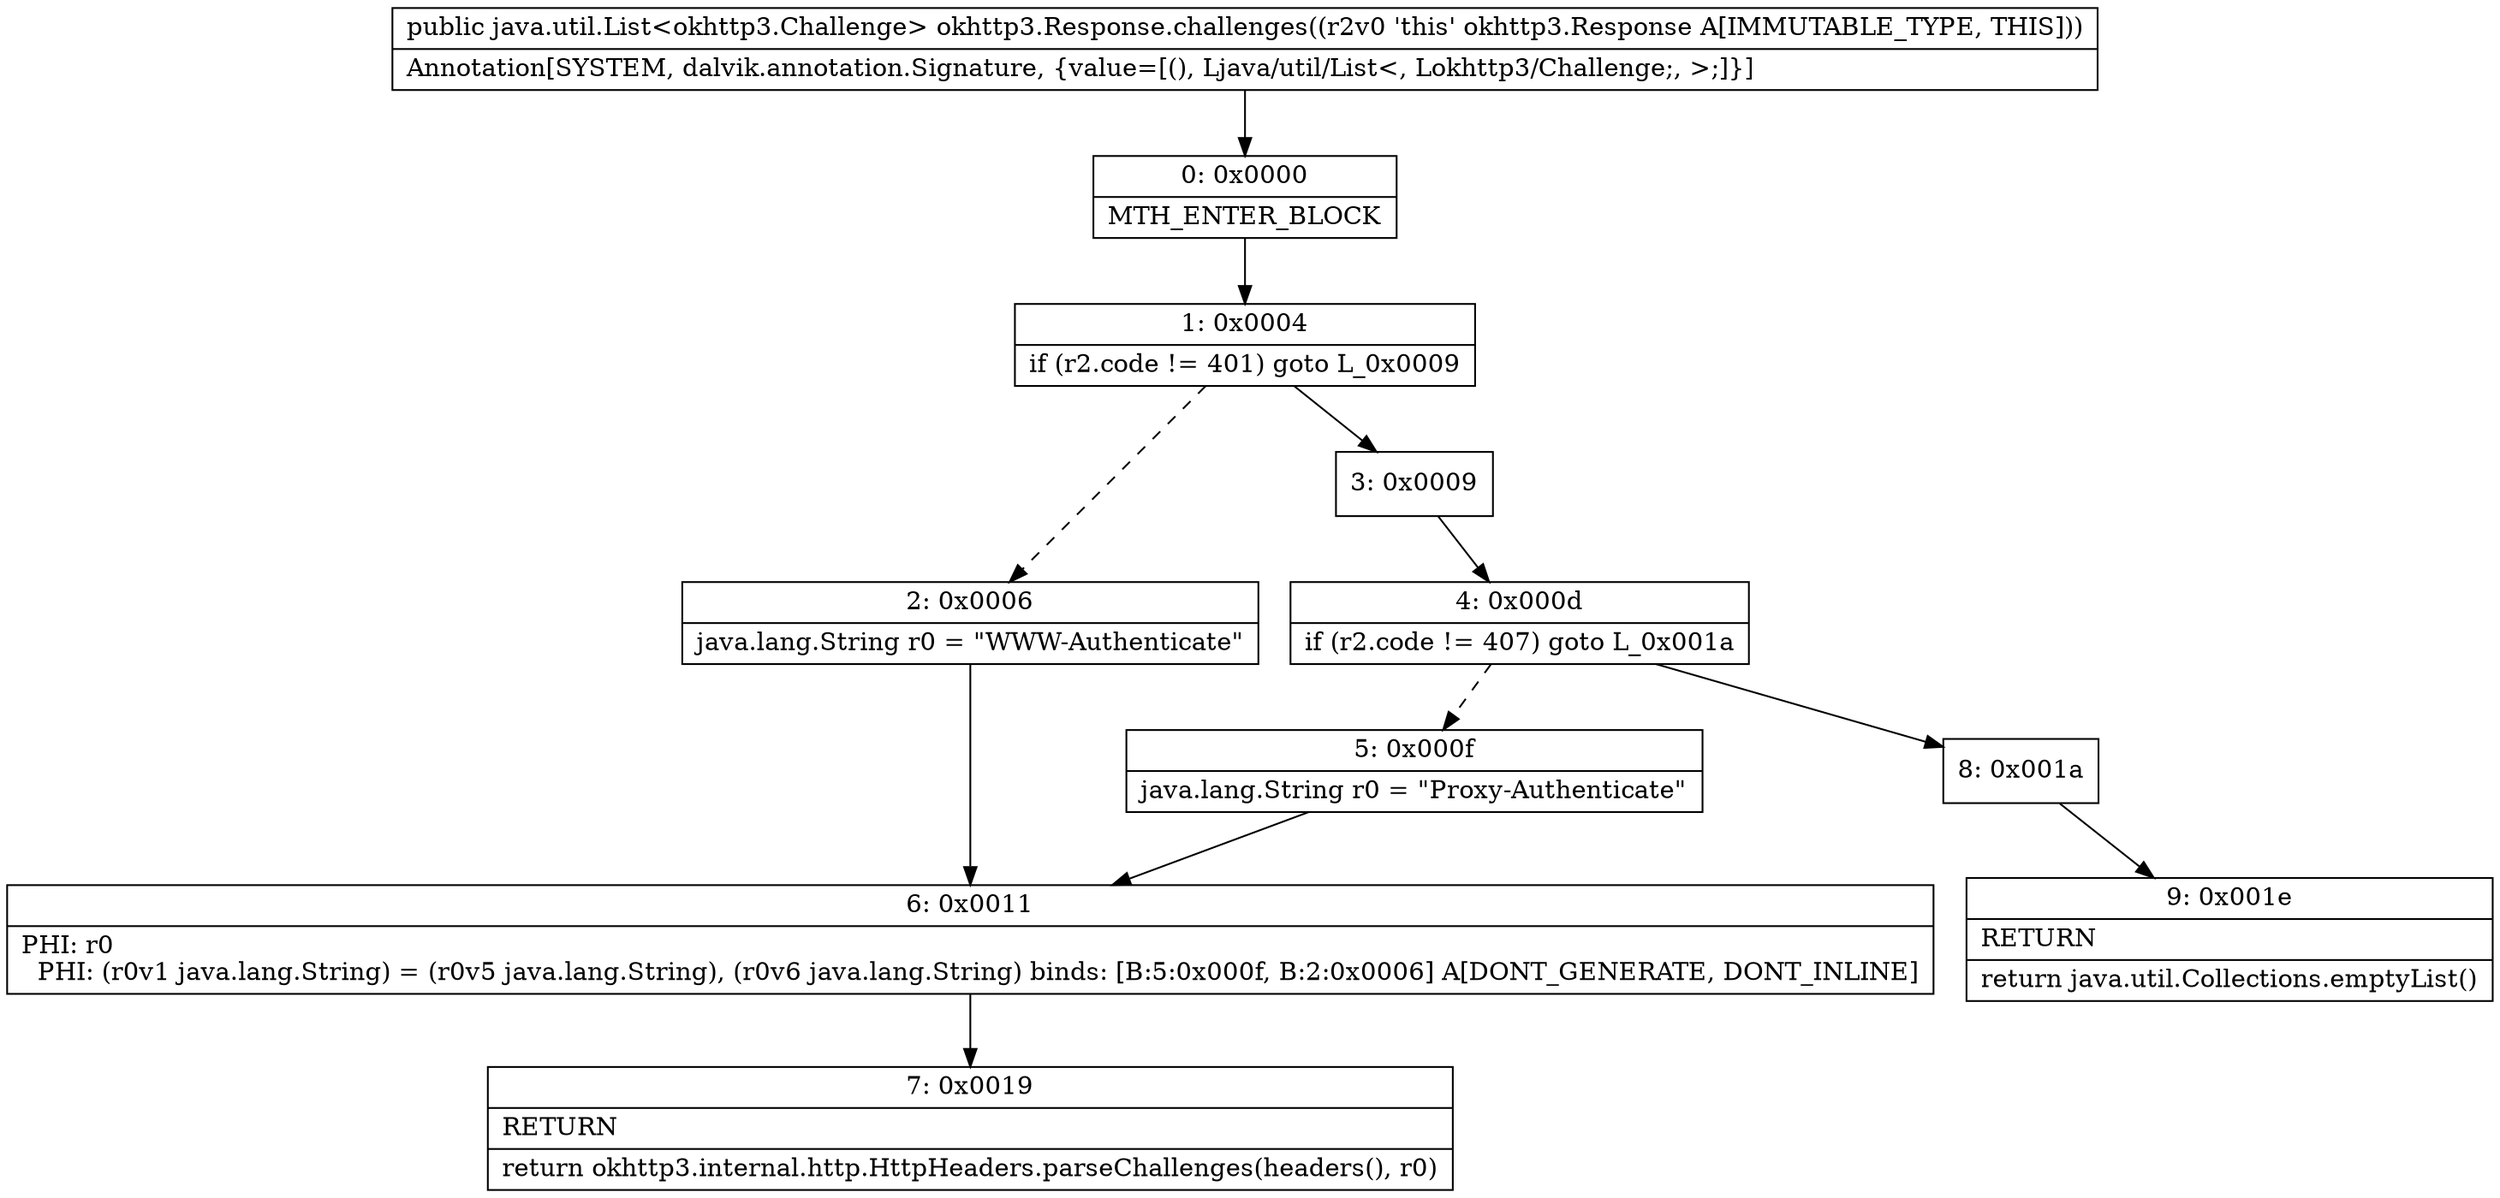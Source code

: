 digraph "CFG forokhttp3.Response.challenges()Ljava\/util\/List;" {
Node_0 [shape=record,label="{0\:\ 0x0000|MTH_ENTER_BLOCK\l}"];
Node_1 [shape=record,label="{1\:\ 0x0004|if (r2.code != 401) goto L_0x0009\l}"];
Node_2 [shape=record,label="{2\:\ 0x0006|java.lang.String r0 = \"WWW\-Authenticate\"\l}"];
Node_3 [shape=record,label="{3\:\ 0x0009}"];
Node_4 [shape=record,label="{4\:\ 0x000d|if (r2.code != 407) goto L_0x001a\l}"];
Node_5 [shape=record,label="{5\:\ 0x000f|java.lang.String r0 = \"Proxy\-Authenticate\"\l}"];
Node_6 [shape=record,label="{6\:\ 0x0011|PHI: r0 \l  PHI: (r0v1 java.lang.String) = (r0v5 java.lang.String), (r0v6 java.lang.String) binds: [B:5:0x000f, B:2:0x0006] A[DONT_GENERATE, DONT_INLINE]\l}"];
Node_7 [shape=record,label="{7\:\ 0x0019|RETURN\l|return okhttp3.internal.http.HttpHeaders.parseChallenges(headers(), r0)\l}"];
Node_8 [shape=record,label="{8\:\ 0x001a}"];
Node_9 [shape=record,label="{9\:\ 0x001e|RETURN\l|return java.util.Collections.emptyList()\l}"];
MethodNode[shape=record,label="{public java.util.List\<okhttp3.Challenge\> okhttp3.Response.challenges((r2v0 'this' okhttp3.Response A[IMMUTABLE_TYPE, THIS]))  | Annotation[SYSTEM, dalvik.annotation.Signature, \{value=[(), Ljava\/util\/List\<, Lokhttp3\/Challenge;, \>;]\}]\l}"];
MethodNode -> Node_0;
Node_0 -> Node_1;
Node_1 -> Node_2[style=dashed];
Node_1 -> Node_3;
Node_2 -> Node_6;
Node_3 -> Node_4;
Node_4 -> Node_5[style=dashed];
Node_4 -> Node_8;
Node_5 -> Node_6;
Node_6 -> Node_7;
Node_8 -> Node_9;
}

